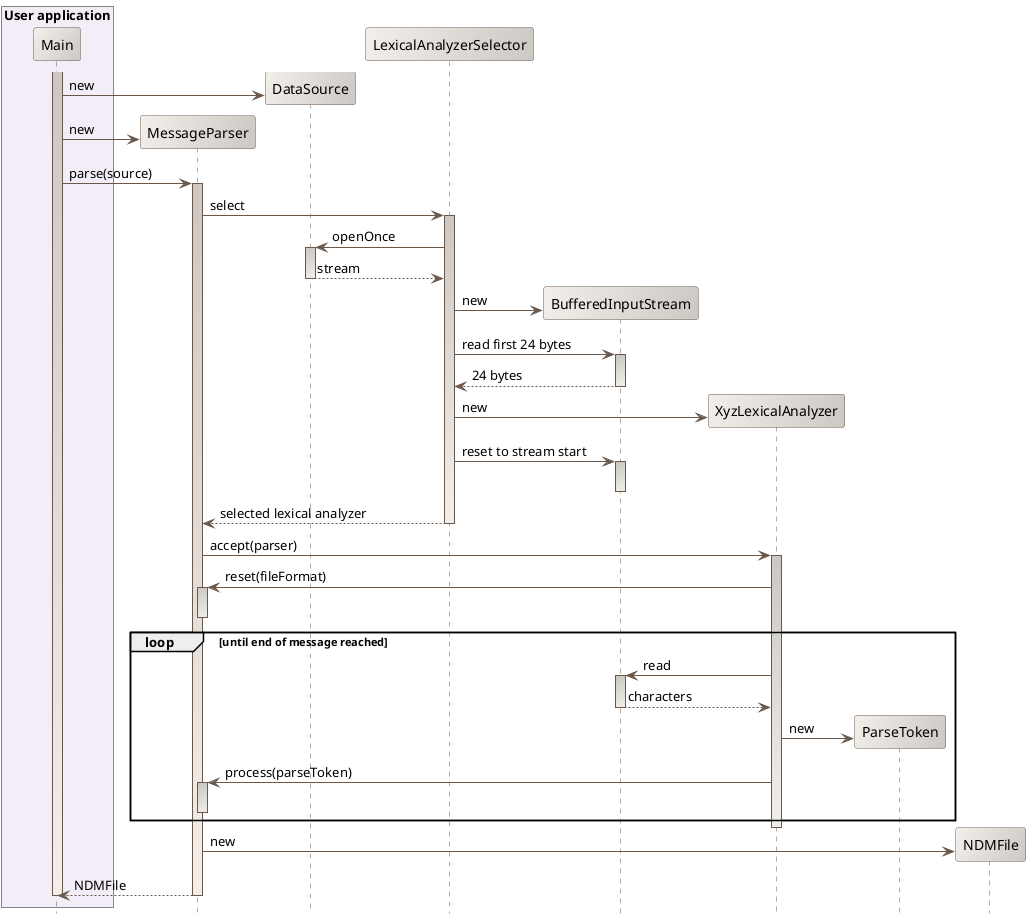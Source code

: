 ' Copyright 2002-2021 CS GROUP
' Licensed to CS GROUP (CS) under one or more
' contributor license agreements.  See the NOTICE file distributed with
' this work for additional information regarding copyright ownership.
' CS licenses this file to You under the Apache License, Version 2.0
' (the "License"); you may not use this file except in compliance with
' the License.  You may obtain a copy of the License at
'
'   http://www.apache.org/licenses/LICENSE-2.0
'
' Unless required by applicable law or agreed to in writing, software
' distributed under the License is distributed on an "AS IS" BASIS,
' WITHOUT WARRANTIES OR CONDITIONS OF ANY KIND, either express or implied.
' See the License for the specific language governing permissions and
' limitations under the License.
 
@startuml

  skinparam svek                                true
  skinparam NoteBackgroundColor                 #F3EFEB
  skinparam NoteBorderColor                     #691616
  skinparam NoteFontColor                       #691616
  skinparam SequenceActorBorderColor            #6A584B
  skinparam SequenceParticipantBackgroundColor  #F3EFEB/CCC9C5
  skinparam SequenceParticipantBorderColor      #6A584B
  skinparam SequenceLifeLineBackgroundColor     #CCC9C5/F3EFEB
  skinparam SequenceLifeLineBorderColor         #6A584B
  skinparam SequenceArrowColor                  #6A584B
  skinparam SequenceBorderColor                 #6A584B
  skinparam SequenceFontSize                    11

  hide footbox

  box "User application" #F3EDF7
    participant Main
  end box
  participant MessageParser
  participant DataSource
  participant LexicalAnalyzerSelector
  participant BufferedInputStream
  participant XyzLexicalAnalyzer
  participant ParseToken
  participant NDMFile

  activate Main
    create DataSource
    Main -> DataSource : new
    create MessageParser
    Main -> MessageParser : new
    Main -> MessageParser : parse(source)
    activate MessageParser
      MessageParser -> LexicalAnalyzerSelector : select
      activate LexicalAnalyzerSelector
        LexicalAnalyzerSelector -> DataSource : openOnce
        activate DataSource
          return stream
        deactivate DataSource
        create BufferedInputStream
        LexicalAnalyzerSelector -> BufferedInputStream : new
        LexicalAnalyzerSelector -> BufferedInputStream : read first 24 bytes
        activate BufferedInputStream
          BufferedInputStream --> LexicalAnalyzerSelector : 24 bytes
        deactivate BufferedInputStream
        create XyzLexicalAnalyzer
        LexicalAnalyzerSelector -> XyzLexicalAnalyzer : new
        LexicalAnalyzerSelector -> BufferedInputStream : reset to stream start
        activate BufferedInputStream
        deactivate BufferedInputStream
        LexicalAnalyzerSelector --> MessageParser : selected lexical analyzer
      deactivate LexicalAnalyzerSelector
      MessageParser -> XyzLexicalAnalyzer : accept(parser)
      activate XyzLexicalAnalyzer
        XyzLexicalAnalyzer -> MessageParser : reset(fileFormat)
        activate MessageParser
        deactivate MessageParser
        loop until end of message reached
          XyzLexicalAnalyzer -> BufferedInputStream : read
          activate BufferedInputStream
            BufferedInputStream --> XyzLexicalAnalyzer : characters
          deactivate BufferedInputStream
          create ParseToken
          XyzLexicalAnalyzer -> ParseToken : new
        XyzLexicalAnalyzer -> MessageParser : process(parseToken)
        activate MessageParser
        deactivate MessageParser
        end
      deactivate XyzLexicalAnalyzer
      create NDMFile
      MessageParser -> NDMFile : new
      MessageParser --> Main : NDMFile
    deactivate MessageParser
  deactivate Main

@enduml
